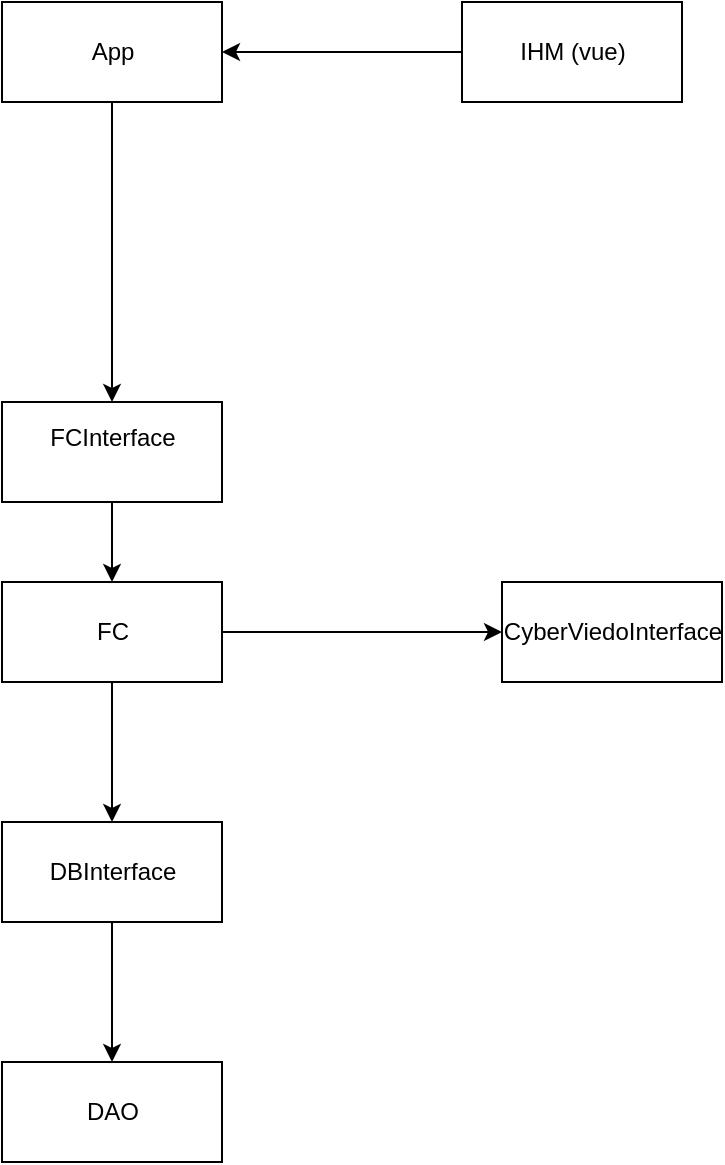 <mxfile version="20.6.2" type="device"><diagram id="CocFbjb5tkkUGZFGZWY-" name="Page-1"><mxGraphModel dx="1422" dy="790" grid="1" gridSize="10" guides="1" tooltips="1" connect="1" arrows="1" fold="1" page="1" pageScale="1" pageWidth="850" pageHeight="1100" math="0" shadow="0"><root><mxCell id="0"/><mxCell id="1" parent="0"/><mxCell id="UoXPoeNsd5SuJTvBJCFo-1" value="App" style="html=1;" vertex="1" parent="1"><mxGeometry x="330" y="320" width="110" height="50" as="geometry"/></mxCell><mxCell id="UoXPoeNsd5SuJTvBJCFo-2" value="IHM (vue)" style="html=1;" vertex="1" parent="1"><mxGeometry x="560" y="320" width="110" height="50" as="geometry"/></mxCell><mxCell id="UoXPoeNsd5SuJTvBJCFo-3" value="&lt;div&gt;FCInterface&lt;/div&gt;&lt;div&gt;&lt;br&gt;&lt;/div&gt;" style="html=1;" vertex="1" parent="1"><mxGeometry x="330" y="520" width="110" height="50" as="geometry"/></mxCell><mxCell id="UoXPoeNsd5SuJTvBJCFo-4" value="FC" style="html=1;" vertex="1" parent="1"><mxGeometry x="330" y="610" width="110" height="50" as="geometry"/></mxCell><mxCell id="UoXPoeNsd5SuJTvBJCFo-5" value="DBInterface" style="html=1;" vertex="1" parent="1"><mxGeometry x="330" y="730" width="110" height="50" as="geometry"/></mxCell><mxCell id="UoXPoeNsd5SuJTvBJCFo-6" value="DAO" style="html=1;" vertex="1" parent="1"><mxGeometry x="330" y="850" width="110" height="50" as="geometry"/></mxCell><mxCell id="UoXPoeNsd5SuJTvBJCFo-7" value="&lt;div&gt;CyberViedoInterface&lt;/div&gt;" style="html=1;" vertex="1" parent="1"><mxGeometry x="580" y="610" width="110" height="50" as="geometry"/></mxCell><mxCell id="UoXPoeNsd5SuJTvBJCFo-8" value="" style="endArrow=classic;html=1;rounded=0;entryX=0;entryY=0.5;entryDx=0;entryDy=0;exitX=1;exitY=0.5;exitDx=0;exitDy=0;" edge="1" parent="1" source="UoXPoeNsd5SuJTvBJCFo-4" target="UoXPoeNsd5SuJTvBJCFo-7"><mxGeometry width="50" height="50" relative="1" as="geometry"><mxPoint x="400" y="640" as="sourcePoint"/><mxPoint x="450" y="590" as="targetPoint"/></mxGeometry></mxCell><mxCell id="UoXPoeNsd5SuJTvBJCFo-9" value="" style="endArrow=classic;html=1;rounded=0;exitX=0.5;exitY=1;exitDx=0;exitDy=0;entryX=0.5;entryY=0;entryDx=0;entryDy=0;" edge="1" parent="1" source="UoXPoeNsd5SuJTvBJCFo-4" target="UoXPoeNsd5SuJTvBJCFo-5"><mxGeometry width="50" height="50" relative="1" as="geometry"><mxPoint x="400" y="640" as="sourcePoint"/><mxPoint x="450" y="590" as="targetPoint"/></mxGeometry></mxCell><mxCell id="UoXPoeNsd5SuJTvBJCFo-10" value="" style="endArrow=classic;html=1;rounded=0;entryX=0.5;entryY=0;entryDx=0;entryDy=0;exitX=0.5;exitY=1;exitDx=0;exitDy=0;" edge="1" parent="1" source="UoXPoeNsd5SuJTvBJCFo-5" target="UoXPoeNsd5SuJTvBJCFo-6"><mxGeometry width="50" height="50" relative="1" as="geometry"><mxPoint x="400" y="640" as="sourcePoint"/><mxPoint x="450" y="590" as="targetPoint"/></mxGeometry></mxCell><mxCell id="UoXPoeNsd5SuJTvBJCFo-11" value="" style="endArrow=classic;html=1;rounded=0;entryX=0.5;entryY=0;entryDx=0;entryDy=0;entryPerimeter=0;exitX=0.5;exitY=1;exitDx=0;exitDy=0;" edge="1" parent="1" source="UoXPoeNsd5SuJTvBJCFo-3" target="UoXPoeNsd5SuJTvBJCFo-4"><mxGeometry width="50" height="50" relative="1" as="geometry"><mxPoint x="400" y="640" as="sourcePoint"/><mxPoint x="450" y="590" as="targetPoint"/></mxGeometry></mxCell><mxCell id="UoXPoeNsd5SuJTvBJCFo-12" value="" style="endArrow=classic;html=1;rounded=0;entryX=0.5;entryY=0;entryDx=0;entryDy=0;" edge="1" parent="1" source="UoXPoeNsd5SuJTvBJCFo-1" target="UoXPoeNsd5SuJTvBJCFo-3"><mxGeometry width="50" height="50" relative="1" as="geometry"><mxPoint x="400" y="640" as="sourcePoint"/><mxPoint x="450" y="590" as="targetPoint"/></mxGeometry></mxCell><mxCell id="UoXPoeNsd5SuJTvBJCFo-13" value="" style="endArrow=classic;html=1;rounded=0;entryX=1;entryY=0.5;entryDx=0;entryDy=0;exitX=0;exitY=0.5;exitDx=0;exitDy=0;" edge="1" parent="1" source="UoXPoeNsd5SuJTvBJCFo-2" target="UoXPoeNsd5SuJTvBJCFo-1"><mxGeometry width="50" height="50" relative="1" as="geometry"><mxPoint x="400" y="580" as="sourcePoint"/><mxPoint x="450" y="530" as="targetPoint"/></mxGeometry></mxCell></root></mxGraphModel></diagram></mxfile>